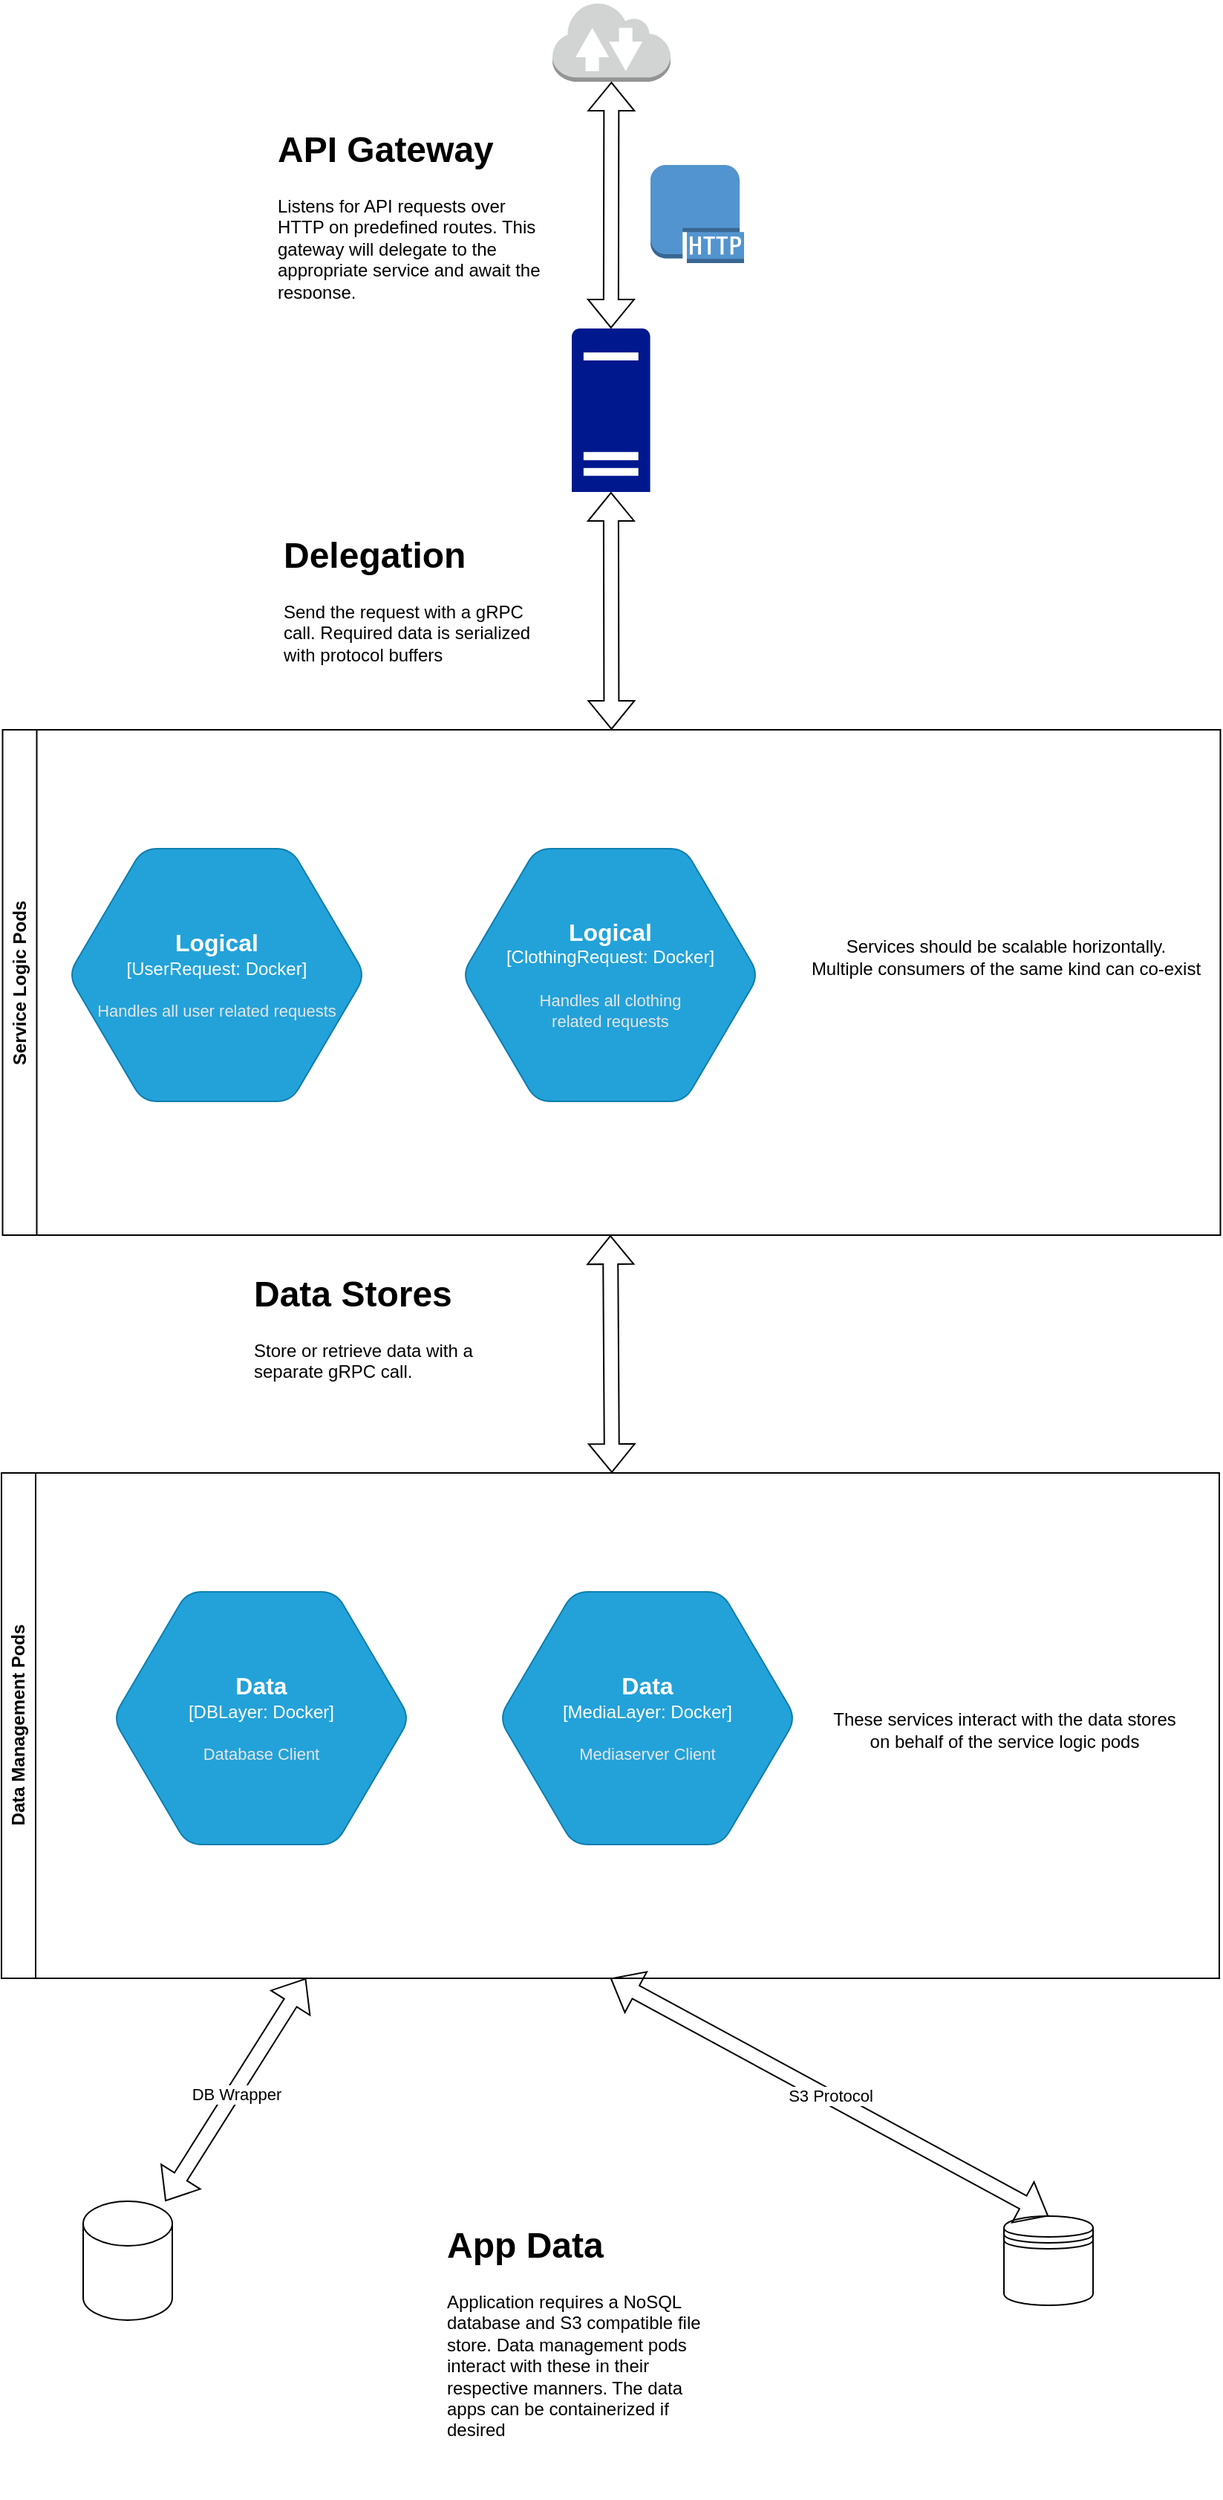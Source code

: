 <mxfile version="24.7.5">
  <diagram name="Overview" id="k6lS5bYT9Td_wXgIG8ve">
    <mxGraphModel dx="1114" dy="878" grid="1" gridSize="10" guides="1" tooltips="1" connect="1" arrows="1" fold="1" page="1" pageScale="1" pageWidth="850" pageHeight="1100" math="0" shadow="0">
      <root>
        <mxCell id="0" />
        <mxCell id="1" parent="0" />
        <mxCell id="4wAAa1fFakk8y6umWcfF-2" value="" style="sketch=0;aspect=fixed;pointerEvents=1;shadow=0;dashed=0;html=1;strokeColor=none;labelPosition=center;verticalLabelPosition=bottom;verticalAlign=top;align=center;fillColor=#00188D;shape=mxgraph.mscae.enterprise.server_generic" parent="1" vertex="1">
          <mxGeometry x="399" y="270" width="52.8" height="110" as="geometry" />
        </mxCell>
        <mxCell id="4wAAa1fFakk8y6umWcfF-3" value="" style="outlineConnect=0;dashed=0;verticalLabelPosition=bottom;verticalAlign=top;align=center;html=1;shape=mxgraph.aws3.internet_2;fillColor=#D2D3D3;gradientColor=none;" parent="1" vertex="1">
          <mxGeometry x="386" y="50" width="79.5" height="54" as="geometry" />
        </mxCell>
        <mxCell id="4wAAa1fFakk8y6umWcfF-4" value="" style="shape=flexArrow;endArrow=classic;startArrow=classic;html=1;rounded=0;exitX=0.5;exitY=0;exitDx=0;exitDy=0;exitPerimeter=0;" parent="1" source="4wAAa1fFakk8y6umWcfF-2" target="4wAAa1fFakk8y6umWcfF-3" edge="1">
          <mxGeometry width="100" height="100" relative="1" as="geometry">
            <mxPoint x="500" y="500" as="sourcePoint" />
            <mxPoint x="600" y="400" as="targetPoint" />
          </mxGeometry>
        </mxCell>
        <mxCell id="4wAAa1fFakk8y6umWcfF-5" value="" style="outlineConnect=0;dashed=0;verticalLabelPosition=bottom;verticalAlign=top;align=center;html=1;shape=mxgraph.aws3.http_protocol;fillColor=#5294CF;gradientColor=none;" parent="1" vertex="1">
          <mxGeometry x="452" y="160" width="63" height="66" as="geometry" />
        </mxCell>
        <mxCell id="4wAAa1fFakk8y6umWcfF-6" value="&lt;h1&gt;API Gateway&lt;/h1&gt;&lt;p&gt;Listens for API requests over HTTP on predefined routes. This gateway will delegate to the appropriate service and await the response.&lt;/p&gt;" style="text;html=1;strokeColor=none;fillColor=none;spacing=5;spacingTop=-20;whiteSpace=wrap;overflow=hidden;rounded=0;" parent="1" vertex="1">
          <mxGeometry x="196" y="130" width="190" height="120" as="geometry" />
        </mxCell>
        <mxCell id="4wAAa1fFakk8y6umWcfF-7" value="Service Logic Pods" style="swimlane;horizontal=0;whiteSpace=wrap;html=1;" parent="1" vertex="1">
          <mxGeometry x="15.75" y="540" width="820" height="340" as="geometry" />
        </mxCell>
        <object placeholders="1" c4Type="Logical" c4Container="UserRequest" c4Technology="Docker" c4Description="Handles all user related requests" label="&lt;font style=&quot;font-size: 16px&quot;&gt;&lt;b&gt;%c4Type%&lt;/b&gt;&lt;/font&gt;&lt;div&gt;[%c4Container%:&amp;nbsp;%c4Technology%]&lt;/div&gt;&lt;br&gt;&lt;div&gt;&lt;font style=&quot;font-size: 11px&quot;&gt;&lt;font color=&quot;#E6E6E6&quot;&gt;%c4Description%&lt;/font&gt;&lt;/div&gt;" id="4wAAa1fFakk8y6umWcfF-12">
          <mxCell style="shape=hexagon;size=50;perimeter=hexagonPerimeter2;whiteSpace=wrap;html=1;fixedSize=1;rounded=1;labelBackgroundColor=none;fillColor=#23A2D9;fontSize=12;fontColor=#ffffff;align=center;strokeColor=#0E7DAD;metaEdit=1;points=[[0.5,0,0],[1,0.25,0],[1,0.5,0],[1,0.75,0],[0.5,1,0],[0,0.75,0],[0,0.5,0],[0,0.25,0]];resizable=0;" parent="4wAAa1fFakk8y6umWcfF-7" vertex="1">
            <mxGeometry x="44.25" y="80" width="200" height="170" as="geometry" />
          </mxCell>
        </object>
        <object placeholders="1" c4Type="Logical" c4Container="ClothingRequest" c4Technology="Docker" c4Description="Handles all clothing&#xa; related requests" label="&lt;font style=&quot;font-size: 16px&quot;&gt;&lt;b&gt;%c4Type%&lt;/b&gt;&lt;/font&gt;&lt;div&gt;[%c4Container%:&amp;nbsp;%c4Technology%]&lt;/div&gt;&lt;br&gt;&lt;div&gt;&lt;font style=&quot;font-size: 11px&quot;&gt;&lt;font color=&quot;#E6E6E6&quot;&gt;%c4Description%&lt;/font&gt;&lt;/div&gt;" id="4wAAa1fFakk8y6umWcfF-13">
          <mxCell style="shape=hexagon;size=50;perimeter=hexagonPerimeter2;whiteSpace=wrap;html=1;fixedSize=1;rounded=1;labelBackgroundColor=none;fillColor=#23A2D9;fontSize=12;fontColor=#ffffff;align=center;strokeColor=#0E7DAD;metaEdit=1;points=[[0.5,0,0],[1,0.25,0],[1,0.5,0],[1,0.75,0],[0.5,1,0],[0,0.75,0],[0,0.5,0],[0,0.25,0]];resizable=0;" parent="4wAAa1fFakk8y6umWcfF-7" vertex="1">
            <mxGeometry x="309.25" y="80" width="200" height="170" as="geometry" />
          </mxCell>
        </object>
        <mxCell id="4wAAa1fFakk8y6umWcfF-14" value="Services should be scalable horizontally.&lt;br&gt;Multiple consumers of the same kind can co-exist" style="text;html=1;align=center;verticalAlign=middle;resizable=0;points=[];autosize=1;strokeColor=none;fillColor=none;" parent="4wAAa1fFakk8y6umWcfF-7" vertex="1">
          <mxGeometry x="530" y="133" width="290" height="40" as="geometry" />
        </mxCell>
        <mxCell id="4wAAa1fFakk8y6umWcfF-8" value="" style="shape=flexArrow;endArrow=classic;startArrow=classic;html=1;rounded=0;entryX=0.5;entryY=1;entryDx=0;entryDy=0;entryPerimeter=0;exitX=0.5;exitY=0;exitDx=0;exitDy=0;" parent="1" source="4wAAa1fFakk8y6umWcfF-7" target="4wAAa1fFakk8y6umWcfF-2" edge="1">
          <mxGeometry width="100" height="100" relative="1" as="geometry">
            <mxPoint x="500" y="770" as="sourcePoint" />
            <mxPoint x="600" y="670" as="targetPoint" />
          </mxGeometry>
        </mxCell>
        <mxCell id="4wAAa1fFakk8y6umWcfF-10" value="&lt;h1&gt;Delegation&lt;/h1&gt;&lt;p&gt;Send the request with a gRPC call. Required data is serialized with protocol buffers&lt;/p&gt;" style="text;html=1;strokeColor=none;fillColor=none;spacing=5;spacingTop=-20;whiteSpace=wrap;overflow=hidden;rounded=0;" parent="1" vertex="1">
          <mxGeometry x="200" y="403" width="190" height="120" as="geometry" />
        </mxCell>
        <mxCell id="4wAAa1fFakk8y6umWcfF-15" value="Data Management Pods" style="swimlane;horizontal=0;whiteSpace=wrap;html=1;" parent="1" vertex="1">
          <mxGeometry x="15" y="1040" width="820" height="340" as="geometry" />
        </mxCell>
        <object placeholders="1" c4Type="Data" c4Container="DBLayer" c4Technology="Docker" c4Description="Database Client" label="&lt;font style=&quot;font-size: 16px&quot;&gt;&lt;b&gt;%c4Type%&lt;/b&gt;&lt;/font&gt;&lt;div&gt;[%c4Container%:&amp;nbsp;%c4Technology%]&lt;/div&gt;&lt;br&gt;&lt;div&gt;&lt;font style=&quot;font-size: 11px&quot;&gt;&lt;font color=&quot;#E6E6E6&quot;&gt;%c4Description%&lt;/font&gt;&lt;/div&gt;" id="4wAAa1fFakk8y6umWcfF-21">
          <mxCell style="shape=hexagon;size=50;perimeter=hexagonPerimeter2;whiteSpace=wrap;html=1;fixedSize=1;rounded=1;labelBackgroundColor=none;fillColor=#23A2D9;fontSize=12;fontColor=#ffffff;align=center;strokeColor=#0E7DAD;metaEdit=1;points=[[0.5,0,0],[1,0.25,0],[1,0.5,0],[1,0.75,0],[0.5,1,0],[0,0.75,0],[0,0.5,0],[0,0.25,0]];resizable=0;" parent="4wAAa1fFakk8y6umWcfF-15" vertex="1">
            <mxGeometry x="75" y="80" width="200" height="170" as="geometry" />
          </mxCell>
        </object>
        <object placeholders="1" c4Type="Data" c4Container="MediaLayer" c4Technology="Docker" c4Description="Mediaserver Client" label="&lt;font style=&quot;font-size: 16px&quot;&gt;&lt;b&gt;%c4Type%&lt;/b&gt;&lt;/font&gt;&lt;div&gt;[%c4Container%:&amp;nbsp;%c4Technology%]&lt;/div&gt;&lt;br&gt;&lt;div&gt;&lt;font style=&quot;font-size: 11px&quot;&gt;&lt;font color=&quot;#E6E6E6&quot;&gt;%c4Description%&lt;/font&gt;&lt;/div&gt;" id="4wAAa1fFakk8y6umWcfF-22">
          <mxCell style="shape=hexagon;size=50;perimeter=hexagonPerimeter2;whiteSpace=wrap;html=1;fixedSize=1;rounded=1;labelBackgroundColor=none;fillColor=#23A2D9;fontSize=12;fontColor=#ffffff;align=center;strokeColor=#0E7DAD;metaEdit=1;points=[[0.5,0,0],[1,0.25,0],[1,0.5,0],[1,0.75,0],[0.5,1,0],[0,0.75,0],[0,0.5,0],[0,0.25,0]];resizable=0;" parent="4wAAa1fFakk8y6umWcfF-15" vertex="1">
            <mxGeometry x="335" y="80" width="200" height="170" as="geometry" />
          </mxCell>
        </object>
        <mxCell id="4wAAa1fFakk8y6umWcfF-19" value="" style="shape=flexArrow;endArrow=classic;startArrow=classic;html=1;rounded=0;entryX=0.5;entryY=1;entryDx=0;entryDy=0;entryPerimeter=0;exitX=0.5;exitY=0;exitDx=0;exitDy=0;" parent="1" edge="1">
          <mxGeometry width="100" height="100" relative="1" as="geometry">
            <mxPoint x="426" y="1040" as="sourcePoint" />
            <mxPoint x="425" y="880" as="targetPoint" />
          </mxGeometry>
        </mxCell>
        <mxCell id="4wAAa1fFakk8y6umWcfF-23" value="These services interact with the data stores&lt;br&gt;on behalf of the service logic pods" style="text;html=1;align=center;verticalAlign=middle;resizable=0;points=[];autosize=1;strokeColor=none;fillColor=none;" parent="1" vertex="1">
          <mxGeometry x="565" y="1193" width="250" height="40" as="geometry" />
        </mxCell>
        <mxCell id="4wAAa1fFakk8y6umWcfF-24" value="" style="shape=cylinder3;whiteSpace=wrap;html=1;boundedLbl=1;backgroundOutline=1;size=15;" parent="1" vertex="1">
          <mxGeometry x="70" y="1530" width="60" height="80" as="geometry" />
        </mxCell>
        <mxCell id="4wAAa1fFakk8y6umWcfF-25" value="" style="shape=datastore;whiteSpace=wrap;html=1;" parent="1" vertex="1">
          <mxGeometry x="690" y="1540" width="60" height="60" as="geometry" />
        </mxCell>
        <mxCell id="4wAAa1fFakk8y6umWcfF-26" value="" style="shape=flexArrow;endArrow=classic;startArrow=classic;html=1;rounded=0;entryX=0.25;entryY=1;entryDx=0;entryDy=0;" parent="1" source="4wAAa1fFakk8y6umWcfF-24" target="4wAAa1fFakk8y6umWcfF-15" edge="1">
          <mxGeometry width="100" height="100" relative="1" as="geometry">
            <mxPoint x="350" y="1570" as="sourcePoint" />
            <mxPoint x="450" y="1470" as="targetPoint" />
          </mxGeometry>
        </mxCell>
        <mxCell id="4wAAa1fFakk8y6umWcfF-27" value="DB Wrapper" style="edgeLabel;html=1;align=center;verticalAlign=middle;resizable=0;points=[];" parent="4wAAa1fFakk8y6umWcfF-26" vertex="1" connectable="0">
          <mxGeometry x="-0.027" y="-1" relative="1" as="geometry">
            <mxPoint as="offset" />
          </mxGeometry>
        </mxCell>
        <mxCell id="4wAAa1fFakk8y6umWcfF-28" value="" style="shape=flexArrow;endArrow=classic;startArrow=classic;html=1;rounded=0;entryX=0.5;entryY=1;entryDx=0;entryDy=0;exitX=0.5;exitY=0;exitDx=0;exitDy=0;" parent="1" source="4wAAa1fFakk8y6umWcfF-25" target="4wAAa1fFakk8y6umWcfF-15" edge="1">
          <mxGeometry width="100" height="100" relative="1" as="geometry">
            <mxPoint x="350" y="1570" as="sourcePoint" />
            <mxPoint x="450" y="1470" as="targetPoint" />
          </mxGeometry>
        </mxCell>
        <mxCell id="4wAAa1fFakk8y6umWcfF-29" value="S3 Protocol" style="edgeLabel;html=1;align=center;verticalAlign=middle;resizable=0;points=[];" parent="4wAAa1fFakk8y6umWcfF-28" vertex="1" connectable="0">
          <mxGeometry x="0.001" y="-1" relative="1" as="geometry">
            <mxPoint as="offset" />
          </mxGeometry>
        </mxCell>
        <mxCell id="4wAAa1fFakk8y6umWcfF-30" value="&lt;h1&gt;App Data&lt;/h1&gt;&lt;p&gt;Application requires a NoSQL database and S3 compatible file store. Data management pods interact with these in their respective manners. The data apps can be containerized if desired&lt;/p&gt;" style="text;html=1;strokeColor=none;fillColor=none;spacing=5;spacingTop=-20;whiteSpace=wrap;overflow=hidden;rounded=0;" parent="1" vertex="1">
          <mxGeometry x="310" y="1540" width="190" height="190" as="geometry" />
        </mxCell>
        <mxCell id="j4fi75NbLxQjjD0OIJvR-1" value="&lt;h1&gt;Data Stores&lt;/h1&gt;&lt;p&gt;Store or retrieve data with a separate gRPC call.&lt;/p&gt;" style="text;html=1;strokeColor=none;fillColor=none;spacing=5;spacingTop=-20;whiteSpace=wrap;overflow=hidden;rounded=0;" vertex="1" parent="1">
          <mxGeometry x="180" y="900" width="190" height="120" as="geometry" />
        </mxCell>
      </root>
    </mxGraphModel>
  </diagram>
</mxfile>
